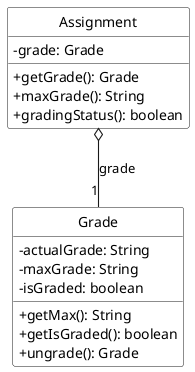 @startuml
hide circle
skinparam arrowThickness 1.1
skinparam classBackgroundColor LOGIC_COLOR
skinparam classAttributeIconSize 0

class Assignment {
-grade: Grade
+getGrade(): Grade
+maxGrade(): String
+gradingStatus(): boolean
}

class Grade {
-actualGrade: String
-maxGrade: String
-isGraded: boolean
+getMax(): String
+getIsGraded(): boolean
+ungrade(): Grade
}

Assignment o-- "1" Grade: grade
@enduml
